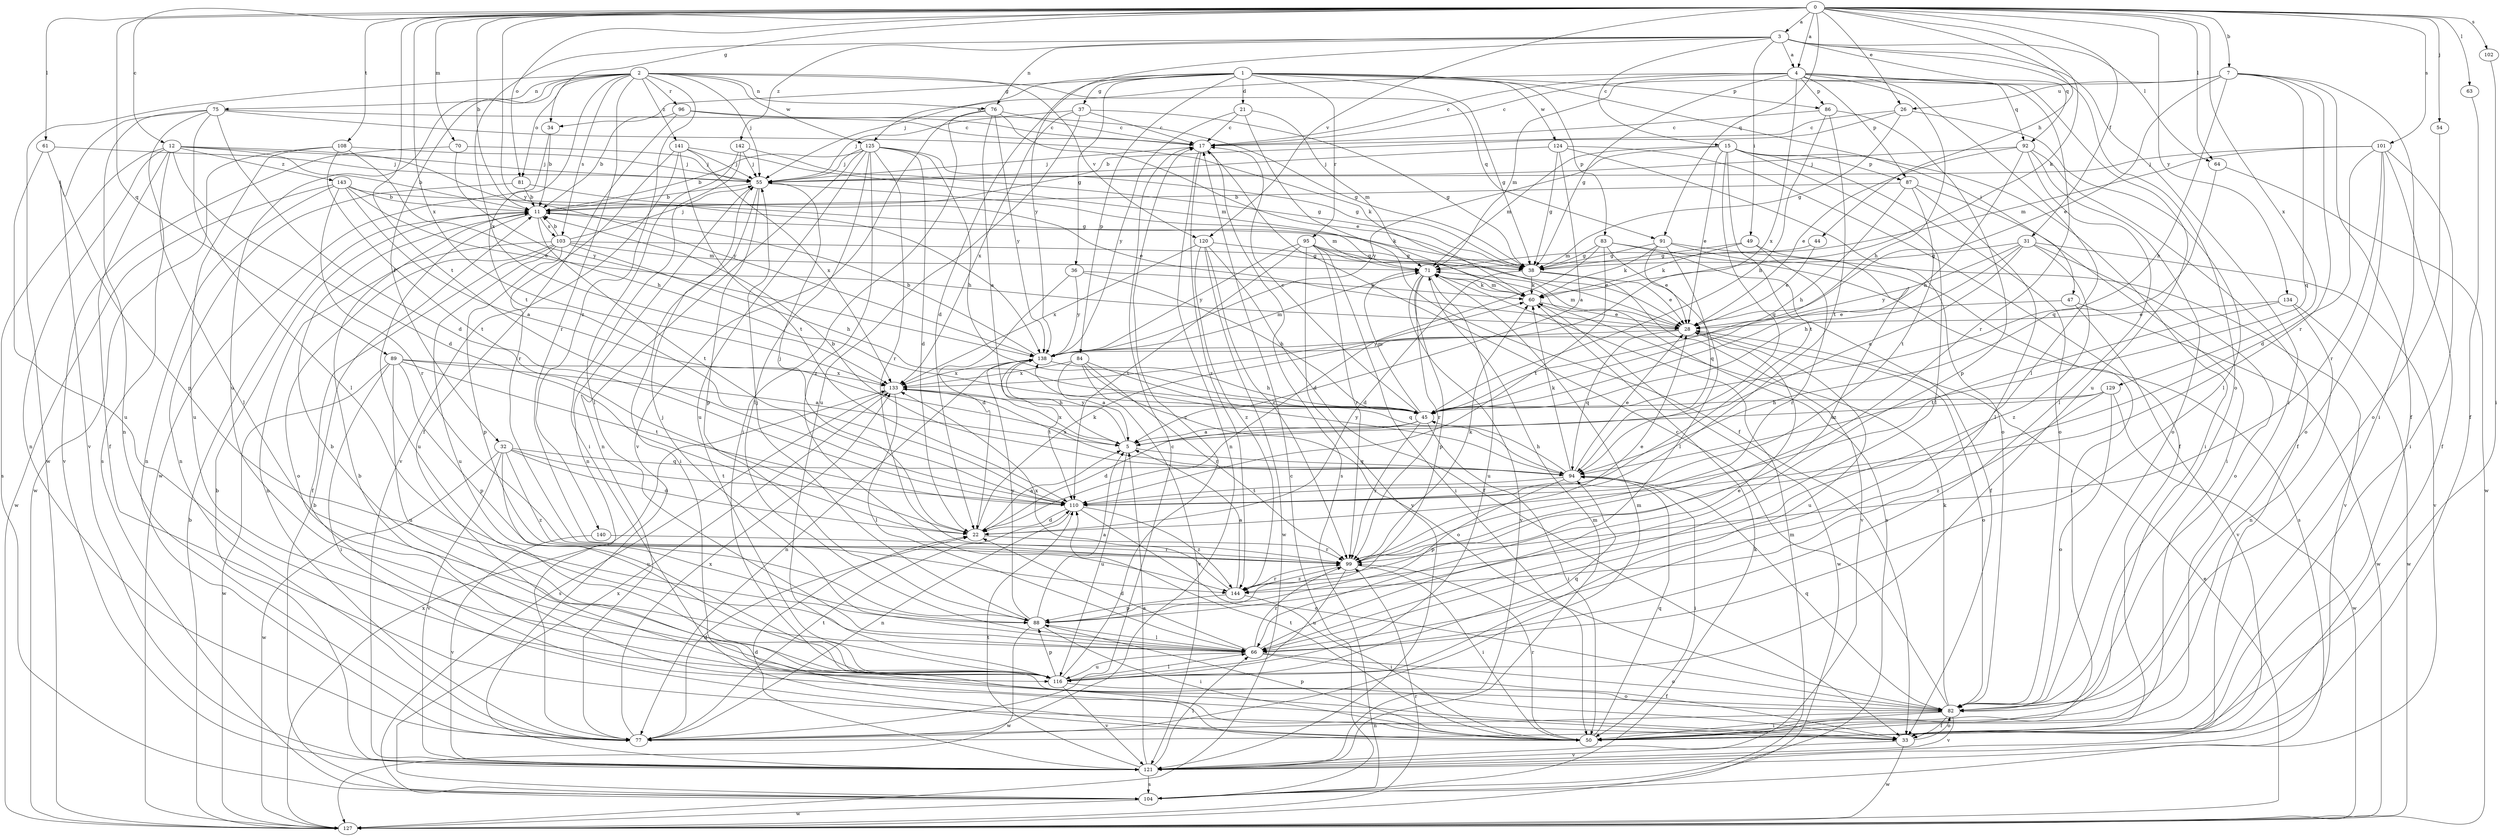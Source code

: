strict digraph  {
0;
1;
2;
3;
4;
5;
7;
11;
12;
15;
17;
21;
22;
26;
28;
31;
32;
33;
34;
36;
37;
38;
44;
45;
47;
49;
50;
54;
55;
60;
61;
63;
64;
66;
70;
71;
75;
76;
77;
81;
82;
83;
84;
86;
87;
88;
89;
91;
92;
94;
95;
96;
99;
101;
102;
103;
104;
108;
110;
116;
120;
121;
124;
125;
127;
129;
133;
134;
138;
140;
141;
142;
143;
144;
0 -> 3  [label=a];
0 -> 4  [label=a];
0 -> 7  [label=b];
0 -> 11  [label=b];
0 -> 12  [label=c];
0 -> 26  [label=e];
0 -> 31  [label=f];
0 -> 34  [label=g];
0 -> 44  [label=h];
0 -> 54  [label=j];
0 -> 60  [label=k];
0 -> 61  [label=l];
0 -> 63  [label=l];
0 -> 64  [label=l];
0 -> 70  [label=m];
0 -> 81  [label=o];
0 -> 89  [label=q];
0 -> 91  [label=q];
0 -> 101  [label=s];
0 -> 102  [label=s];
0 -> 108  [label=t];
0 -> 110  [label=t];
0 -> 120  [label=v];
0 -> 129  [label=x];
0 -> 133  [label=x];
0 -> 134  [label=y];
0 -> 138  [label=y];
1 -> 21  [label=d];
1 -> 22  [label=d];
1 -> 34  [label=g];
1 -> 36  [label=g];
1 -> 37  [label=g];
1 -> 38  [label=g];
1 -> 47  [label=i];
1 -> 83  [label=p];
1 -> 84  [label=p];
1 -> 86  [label=p];
1 -> 95  [label=r];
1 -> 124  [label=w];
1 -> 125  [label=w];
2 -> 32  [label=f];
2 -> 55  [label=j];
2 -> 75  [label=n];
2 -> 76  [label=n];
2 -> 81  [label=o];
2 -> 91  [label=q];
2 -> 96  [label=r];
2 -> 99  [label=r];
2 -> 103  [label=s];
2 -> 110  [label=t];
2 -> 116  [label=u];
2 -> 120  [label=v];
2 -> 125  [label=w];
2 -> 127  [label=w];
2 -> 140  [label=z];
2 -> 141  [label=z];
3 -> 4  [label=a];
3 -> 15  [label=c];
3 -> 49  [label=i];
3 -> 50  [label=i];
3 -> 64  [label=l];
3 -> 76  [label=n];
3 -> 82  [label=o];
3 -> 92  [label=q];
3 -> 133  [label=x];
3 -> 138  [label=y];
3 -> 142  [label=z];
4 -> 17  [label=c];
4 -> 38  [label=g];
4 -> 45  [label=h];
4 -> 55  [label=j];
4 -> 66  [label=l];
4 -> 71  [label=m];
4 -> 86  [label=p];
4 -> 87  [label=p];
4 -> 92  [label=q];
4 -> 99  [label=r];
4 -> 116  [label=u];
4 -> 133  [label=x];
5 -> 94  [label=q];
5 -> 116  [label=u];
5 -> 133  [label=x];
5 -> 138  [label=y];
7 -> 17  [label=c];
7 -> 28  [label=e];
7 -> 33  [label=f];
7 -> 45  [label=h];
7 -> 50  [label=i];
7 -> 94  [label=q];
7 -> 99  [label=r];
7 -> 26  [label=u];
11 -> 71  [label=m];
11 -> 103  [label=s];
11 -> 110  [label=t];
11 -> 116  [label=u];
12 -> 11  [label=b];
12 -> 22  [label=d];
12 -> 33  [label=f];
12 -> 55  [label=j];
12 -> 66  [label=l];
12 -> 77  [label=n];
12 -> 104  [label=s];
12 -> 138  [label=y];
12 -> 143  [label=z];
15 -> 28  [label=e];
15 -> 50  [label=i];
15 -> 66  [label=l];
15 -> 71  [label=m];
15 -> 82  [label=o];
15 -> 87  [label=p];
15 -> 94  [label=q];
15 -> 110  [label=t];
15 -> 138  [label=y];
17 -> 55  [label=j];
17 -> 77  [label=n];
17 -> 104  [label=s];
17 -> 144  [label=z];
21 -> 17  [label=c];
21 -> 33  [label=f];
21 -> 71  [label=m];
21 -> 138  [label=y];
22 -> 5  [label=a];
22 -> 55  [label=j];
22 -> 60  [label=k];
22 -> 99  [label=r];
26 -> 11  [label=b];
26 -> 17  [label=c];
26 -> 38  [label=g];
26 -> 66  [label=l];
28 -> 71  [label=m];
28 -> 82  [label=o];
28 -> 94  [label=q];
28 -> 116  [label=u];
28 -> 138  [label=y];
31 -> 5  [label=a];
31 -> 38  [label=g];
31 -> 45  [label=h];
31 -> 82  [label=o];
31 -> 121  [label=v];
31 -> 138  [label=y];
31 -> 144  [label=z];
32 -> 22  [label=d];
32 -> 94  [label=q];
32 -> 110  [label=t];
32 -> 116  [label=u];
32 -> 121  [label=v];
32 -> 127  [label=w];
32 -> 144  [label=z];
33 -> 11  [label=b];
33 -> 82  [label=o];
33 -> 121  [label=v];
33 -> 127  [label=w];
34 -> 11  [label=b];
34 -> 127  [label=w];
36 -> 22  [label=d];
36 -> 45  [label=h];
36 -> 60  [label=k];
36 -> 138  [label=y];
37 -> 17  [label=c];
37 -> 38  [label=g];
37 -> 55  [label=j];
37 -> 116  [label=u];
37 -> 133  [label=x];
38 -> 22  [label=d];
38 -> 28  [label=e];
38 -> 60  [label=k];
38 -> 121  [label=v];
44 -> 28  [label=e];
44 -> 71  [label=m];
45 -> 5  [label=a];
45 -> 17  [label=c];
45 -> 22  [label=d];
45 -> 50  [label=i];
45 -> 71  [label=m];
45 -> 99  [label=r];
47 -> 28  [label=e];
47 -> 121  [label=v];
47 -> 127  [label=w];
49 -> 38  [label=g];
49 -> 60  [label=k];
49 -> 99  [label=r];
49 -> 144  [label=z];
50 -> 88  [label=p];
50 -> 94  [label=q];
50 -> 99  [label=r];
50 -> 110  [label=t];
54 -> 82  [label=o];
55 -> 11  [label=b];
55 -> 50  [label=i];
55 -> 60  [label=k];
55 -> 77  [label=n];
55 -> 88  [label=p];
60 -> 28  [label=e];
60 -> 71  [label=m];
60 -> 127  [label=w];
61 -> 55  [label=j];
61 -> 88  [label=p];
61 -> 116  [label=u];
63 -> 33  [label=f];
64 -> 94  [label=q];
64 -> 127  [label=w];
66 -> 22  [label=d];
66 -> 28  [label=e];
66 -> 33  [label=f];
66 -> 55  [label=j];
66 -> 82  [label=o];
66 -> 99  [label=r];
66 -> 116  [label=u];
70 -> 55  [label=j];
70 -> 121  [label=v];
70 -> 138  [label=y];
71 -> 60  [label=k];
71 -> 88  [label=p];
71 -> 99  [label=r];
71 -> 116  [label=u];
71 -> 121  [label=v];
75 -> 17  [label=c];
75 -> 22  [label=d];
75 -> 60  [label=k];
75 -> 66  [label=l];
75 -> 77  [label=n];
75 -> 104  [label=s];
75 -> 121  [label=v];
76 -> 5  [label=a];
76 -> 17  [label=c];
76 -> 28  [label=e];
76 -> 50  [label=i];
76 -> 121  [label=v];
76 -> 138  [label=y];
77 -> 17  [label=c];
77 -> 22  [label=d];
77 -> 71  [label=m];
77 -> 110  [label=t];
77 -> 133  [label=x];
81 -> 11  [label=b];
81 -> 28  [label=e];
81 -> 77  [label=n];
82 -> 17  [label=c];
82 -> 33  [label=f];
82 -> 50  [label=i];
82 -> 60  [label=k];
82 -> 77  [label=n];
82 -> 94  [label=q];
82 -> 121  [label=v];
83 -> 22  [label=d];
83 -> 33  [label=f];
83 -> 38  [label=g];
83 -> 66  [label=l];
83 -> 104  [label=s];
83 -> 110  [label=t];
84 -> 5  [label=a];
84 -> 82  [label=o];
84 -> 94  [label=q];
84 -> 99  [label=r];
84 -> 121  [label=v];
84 -> 133  [label=x];
86 -> 17  [label=c];
86 -> 45  [label=h];
86 -> 88  [label=p];
86 -> 110  [label=t];
87 -> 11  [label=b];
87 -> 45  [label=h];
87 -> 50  [label=i];
87 -> 66  [label=l];
87 -> 110  [label=t];
88 -> 5  [label=a];
88 -> 50  [label=i];
88 -> 55  [label=j];
88 -> 66  [label=l];
88 -> 127  [label=w];
88 -> 138  [label=y];
89 -> 5  [label=a];
89 -> 50  [label=i];
89 -> 88  [label=p];
89 -> 110  [label=t];
89 -> 116  [label=u];
89 -> 127  [label=w];
89 -> 133  [label=x];
91 -> 28  [label=e];
91 -> 38  [label=g];
91 -> 50  [label=i];
91 -> 60  [label=k];
91 -> 94  [label=q];
91 -> 121  [label=v];
92 -> 28  [label=e];
92 -> 33  [label=f];
92 -> 45  [label=h];
92 -> 55  [label=j];
92 -> 66  [label=l];
92 -> 82  [label=o];
94 -> 11  [label=b];
94 -> 28  [label=e];
94 -> 45  [label=h];
94 -> 50  [label=i];
94 -> 60  [label=k];
94 -> 88  [label=p];
94 -> 110  [label=t];
94 -> 133  [label=x];
94 -> 138  [label=y];
95 -> 28  [label=e];
95 -> 38  [label=g];
95 -> 50  [label=i];
95 -> 99  [label=r];
95 -> 104  [label=s];
95 -> 110  [label=t];
95 -> 121  [label=v];
95 -> 138  [label=y];
96 -> 11  [label=b];
96 -> 17  [label=c];
96 -> 33  [label=f];
96 -> 38  [label=g];
99 -> 28  [label=e];
99 -> 50  [label=i];
99 -> 60  [label=k];
99 -> 116  [label=u];
99 -> 144  [label=z];
101 -> 22  [label=d];
101 -> 33  [label=f];
101 -> 50  [label=i];
101 -> 55  [label=j];
101 -> 71  [label=m];
101 -> 82  [label=o];
101 -> 99  [label=r];
102 -> 50  [label=i];
103 -> 11  [label=b];
103 -> 33  [label=f];
103 -> 38  [label=g];
103 -> 45  [label=h];
103 -> 55  [label=j];
103 -> 71  [label=m];
103 -> 77  [label=n];
103 -> 82  [label=o];
103 -> 88  [label=p];
103 -> 116  [label=u];
104 -> 11  [label=b];
104 -> 17  [label=c];
104 -> 60  [label=k];
104 -> 71  [label=m];
104 -> 127  [label=w];
104 -> 133  [label=x];
108 -> 45  [label=h];
108 -> 55  [label=j];
108 -> 110  [label=t];
108 -> 116  [label=u];
108 -> 127  [label=w];
110 -> 22  [label=d];
110 -> 77  [label=n];
110 -> 82  [label=o];
110 -> 144  [label=z];
116 -> 11  [label=b];
116 -> 17  [label=c];
116 -> 66  [label=l];
116 -> 82  [label=o];
116 -> 88  [label=p];
116 -> 94  [label=q];
116 -> 121  [label=v];
120 -> 33  [label=f];
120 -> 38  [label=g];
120 -> 99  [label=r];
120 -> 127  [label=w];
120 -> 133  [label=x];
120 -> 144  [label=z];
121 -> 5  [label=a];
121 -> 11  [label=b];
121 -> 22  [label=d];
121 -> 66  [label=l];
121 -> 71  [label=m];
121 -> 104  [label=s];
121 -> 110  [label=t];
124 -> 5  [label=a];
124 -> 33  [label=f];
124 -> 38  [label=g];
124 -> 55  [label=j];
124 -> 82  [label=o];
125 -> 11  [label=b];
125 -> 22  [label=d];
125 -> 38  [label=g];
125 -> 45  [label=h];
125 -> 55  [label=j];
125 -> 66  [label=l];
125 -> 77  [label=n];
125 -> 99  [label=r];
125 -> 116  [label=u];
125 -> 144  [label=z];
127 -> 11  [label=b];
127 -> 28  [label=e];
127 -> 99  [label=r];
127 -> 133  [label=x];
129 -> 5  [label=a];
129 -> 45  [label=h];
129 -> 82  [label=o];
129 -> 127  [label=w];
129 -> 144  [label=z];
133 -> 45  [label=h];
133 -> 66  [label=l];
133 -> 104  [label=s];
134 -> 28  [label=e];
134 -> 77  [label=n];
134 -> 110  [label=t];
134 -> 127  [label=w];
138 -> 11  [label=b];
138 -> 45  [label=h];
138 -> 71  [label=m];
138 -> 77  [label=n];
138 -> 110  [label=t];
138 -> 133  [label=x];
140 -> 99  [label=r];
140 -> 121  [label=v];
141 -> 55  [label=j];
141 -> 71  [label=m];
141 -> 99  [label=r];
141 -> 110  [label=t];
141 -> 121  [label=v];
141 -> 133  [label=x];
142 -> 38  [label=g];
142 -> 50  [label=i];
142 -> 55  [label=j];
142 -> 66  [label=l];
143 -> 5  [label=a];
143 -> 11  [label=b];
143 -> 28  [label=e];
143 -> 38  [label=g];
143 -> 77  [label=n];
143 -> 99  [label=r];
143 -> 127  [label=w];
144 -> 5  [label=a];
144 -> 50  [label=i];
144 -> 88  [label=p];
144 -> 99  [label=r];
144 -> 133  [label=x];
}
